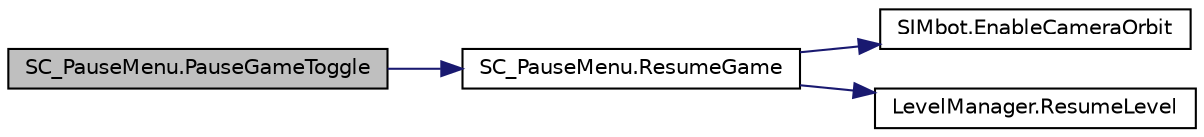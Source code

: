 digraph "SC_PauseMenu.PauseGameToggle"
{
 // LATEX_PDF_SIZE
  edge [fontname="Helvetica",fontsize="10",labelfontname="Helvetica",labelfontsize="10"];
  node [fontname="Helvetica",fontsize="10",shape=record];
  rankdir="LR";
  Node1 [label="SC_PauseMenu.PauseGameToggle",height=0.2,width=0.4,color="black", fillcolor="grey75", style="filled", fontcolor="black",tooltip=" "];
  Node1 -> Node2 [color="midnightblue",fontsize="10",style="solid",fontname="Helvetica"];
  Node2 [label="SC_PauseMenu.ResumeGame",height=0.2,width=0.4,color="black", fillcolor="white", style="filled",URL="$class_s_c___pause_menu.html#a2765c1ebb2ae80c66cd0f8657b933655",tooltip=" "];
  Node2 -> Node3 [color="midnightblue",fontsize="10",style="solid",fontname="Helvetica"];
  Node3 [label="SIMbot.EnableCameraOrbit",height=0.2,width=0.4,color="black", fillcolor="white", style="filled",URL="$class_s_i_mbot.html#a680439d57c17c17cfee3f66c1cce7277",tooltip=" "];
  Node2 -> Node4 [color="midnightblue",fontsize="10",style="solid",fontname="Helvetica"];
  Node4 [label="LevelManager.ResumeLevel",height=0.2,width=0.4,color="black", fillcolor="white", style="filled",URL="$class_level_manager.html#a78d12dff50e8767a42457104bf39d325",tooltip="Resumes the level."];
}

